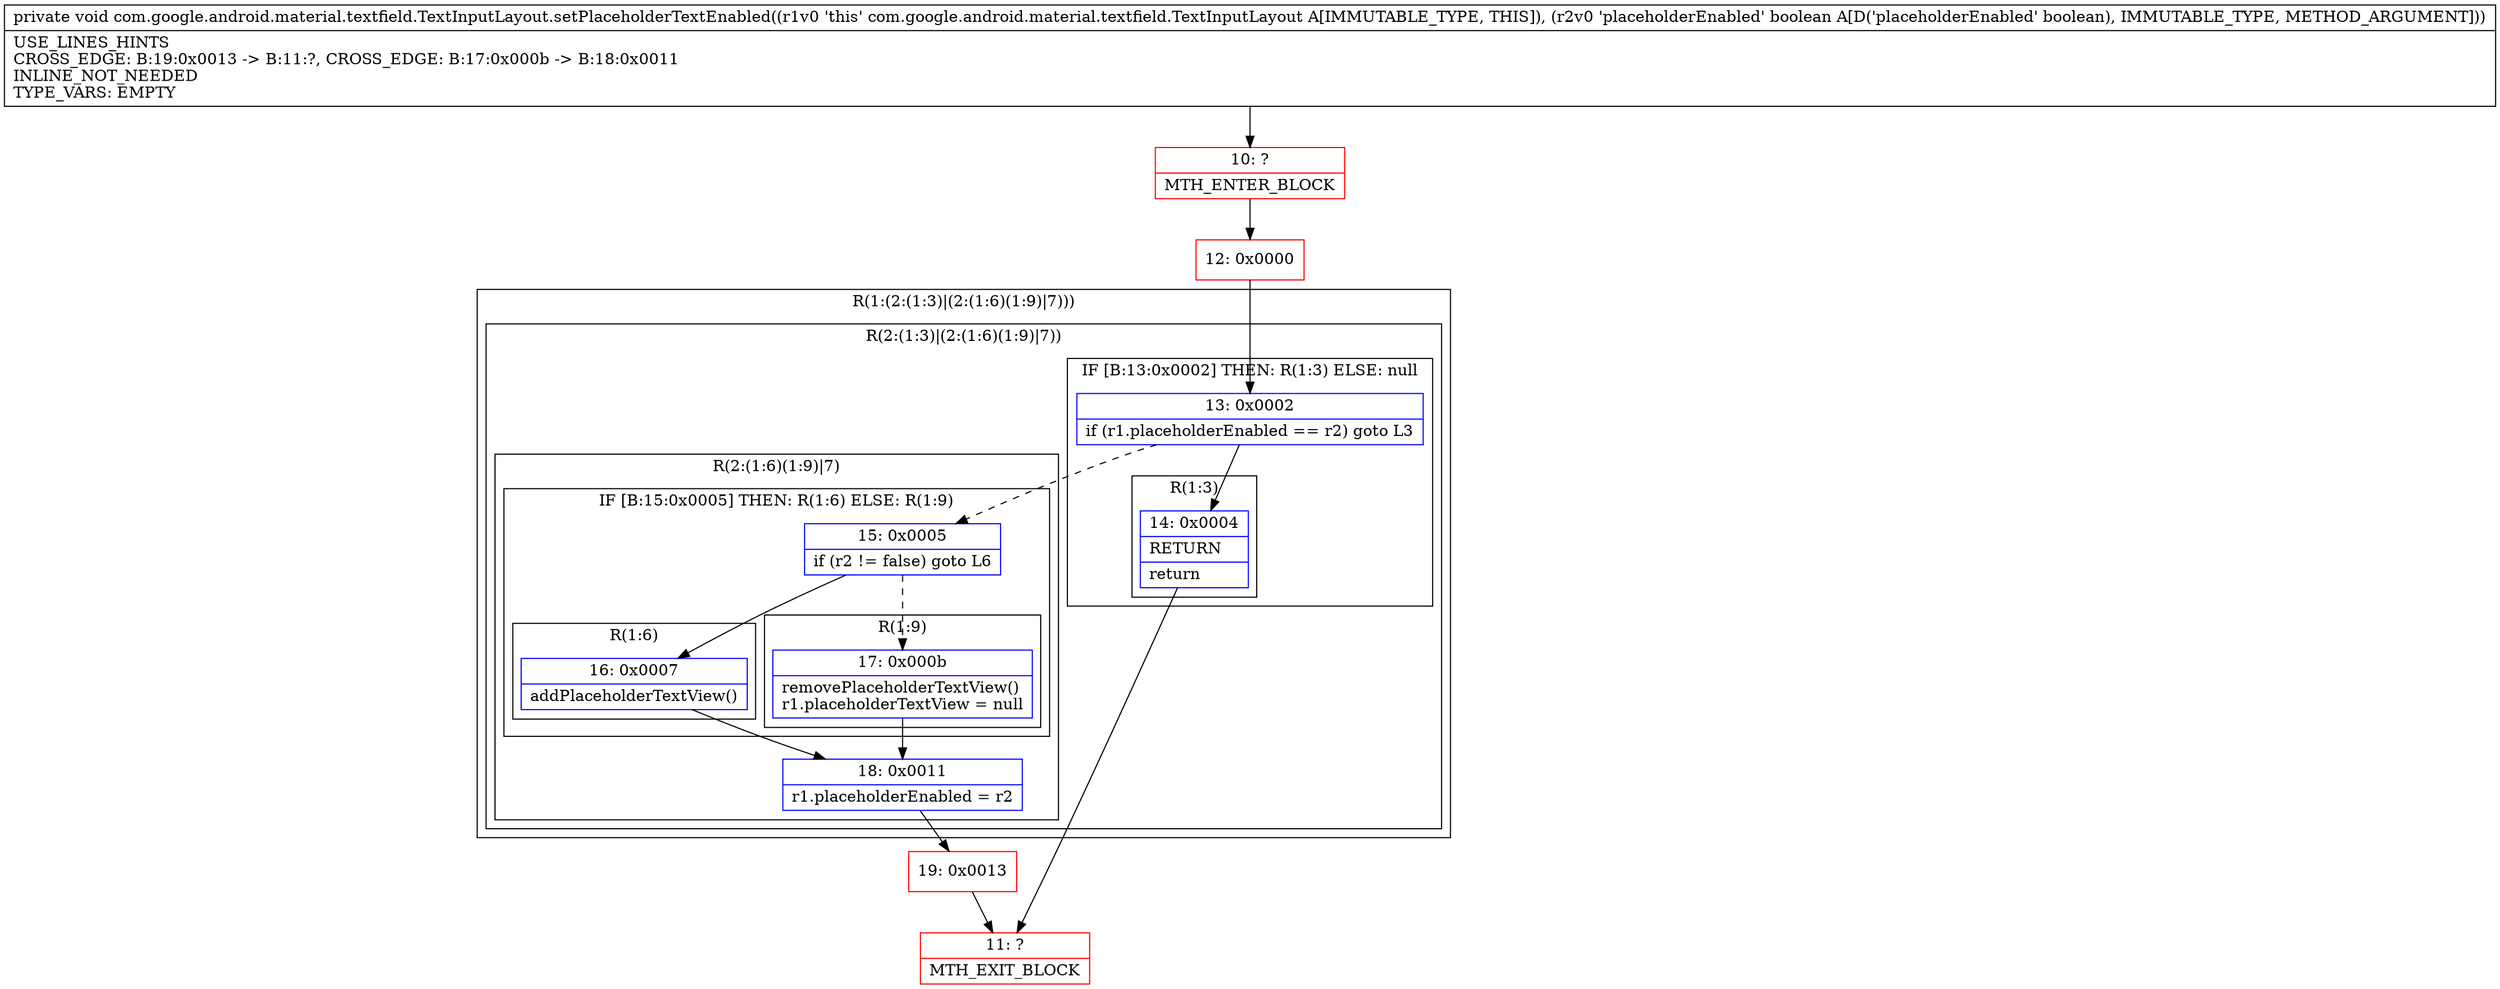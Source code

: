 digraph "CFG forcom.google.android.material.textfield.TextInputLayout.setPlaceholderTextEnabled(Z)V" {
subgraph cluster_Region_2028714331 {
label = "R(1:(2:(1:3)|(2:(1:6)(1:9)|7)))";
node [shape=record,color=blue];
subgraph cluster_Region_1524885504 {
label = "R(2:(1:3)|(2:(1:6)(1:9)|7))";
node [shape=record,color=blue];
subgraph cluster_IfRegion_739974537 {
label = "IF [B:13:0x0002] THEN: R(1:3) ELSE: null";
node [shape=record,color=blue];
Node_13 [shape=record,label="{13\:\ 0x0002|if (r1.placeholderEnabled == r2) goto L3\l}"];
subgraph cluster_Region_1133000385 {
label = "R(1:3)";
node [shape=record,color=blue];
Node_14 [shape=record,label="{14\:\ 0x0004|RETURN\l|return\l}"];
}
}
subgraph cluster_Region_1720483466 {
label = "R(2:(1:6)(1:9)|7)";
node [shape=record,color=blue];
subgraph cluster_IfRegion_594164147 {
label = "IF [B:15:0x0005] THEN: R(1:6) ELSE: R(1:9)";
node [shape=record,color=blue];
Node_15 [shape=record,label="{15\:\ 0x0005|if (r2 != false) goto L6\l}"];
subgraph cluster_Region_1466539778 {
label = "R(1:6)";
node [shape=record,color=blue];
Node_16 [shape=record,label="{16\:\ 0x0007|addPlaceholderTextView()\l}"];
}
subgraph cluster_Region_1431667984 {
label = "R(1:9)";
node [shape=record,color=blue];
Node_17 [shape=record,label="{17\:\ 0x000b|removePlaceholderTextView()\lr1.placeholderTextView = null\l}"];
}
}
Node_18 [shape=record,label="{18\:\ 0x0011|r1.placeholderEnabled = r2\l}"];
}
}
}
Node_10 [shape=record,color=red,label="{10\:\ ?|MTH_ENTER_BLOCK\l}"];
Node_12 [shape=record,color=red,label="{12\:\ 0x0000}"];
Node_11 [shape=record,color=red,label="{11\:\ ?|MTH_EXIT_BLOCK\l}"];
Node_19 [shape=record,color=red,label="{19\:\ 0x0013}"];
MethodNode[shape=record,label="{private void com.google.android.material.textfield.TextInputLayout.setPlaceholderTextEnabled((r1v0 'this' com.google.android.material.textfield.TextInputLayout A[IMMUTABLE_TYPE, THIS]), (r2v0 'placeholderEnabled' boolean A[D('placeholderEnabled' boolean), IMMUTABLE_TYPE, METHOD_ARGUMENT]))  | USE_LINES_HINTS\lCROSS_EDGE: B:19:0x0013 \-\> B:11:?, CROSS_EDGE: B:17:0x000b \-\> B:18:0x0011\lINLINE_NOT_NEEDED\lTYPE_VARS: EMPTY\l}"];
MethodNode -> Node_10;Node_13 -> Node_14;
Node_13 -> Node_15[style=dashed];
Node_14 -> Node_11;
Node_15 -> Node_16;
Node_15 -> Node_17[style=dashed];
Node_16 -> Node_18;
Node_17 -> Node_18;
Node_18 -> Node_19;
Node_10 -> Node_12;
Node_12 -> Node_13;
Node_19 -> Node_11;
}

